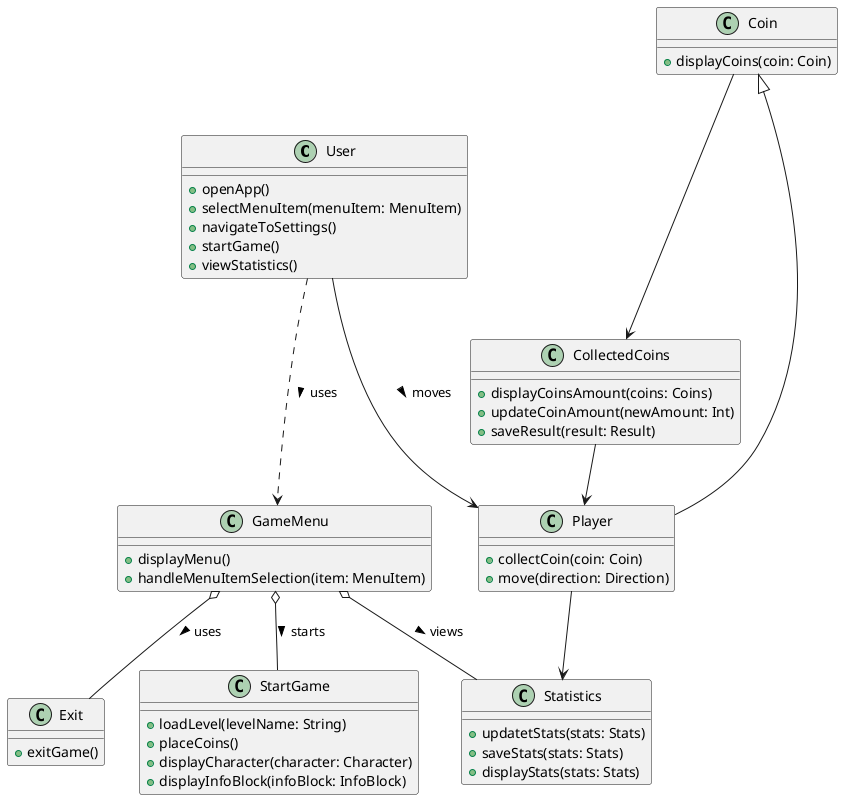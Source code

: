 @startuml

class User {
    +openApp()
    +selectMenuItem(menuItem: MenuItem)
    +navigateToSettings()
    +startGame()
    +viewStatistics()
}

class GameMenu {
    +displayMenu()
    +handleMenuItemSelection(item: MenuItem)
}

class Exit {
    +exitGame()
}

class StartGame {
    +loadLevel(levelName: String)
    +placeCoins()
    +displayCharacter(character: Character)
    +displayInfoBlock(infoBlock: InfoBlock)
}

class Statistics {
    +updatetStats(stats: Stats)
    +saveStats(stats: Stats)
    +displayStats(stats: Stats)
}

class CollectedCoins {
    +displayCoinsAmount(coins: Coins)
    +updateCoinAmount(newAmount: Int)
    +saveResult(result: Result)
}

class Coin {
    +displayCoins(coin: Coin)
    
}

class Player {
    +collectCoin(coin: Coin)
    +move(direction: Direction)
}

User -.-> GameMenu : uses >
User --->  Player : moves >
GameMenu o-- StartGame : starts >
GameMenu o-- Exit : uses >
GameMenu o-- Statistics : views >
CollectedCoins --> Player
Player --> Statistics


Coin <|-- Player
Coin ---> CollectedCoins

@enduml